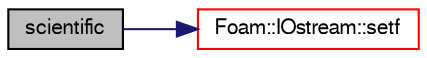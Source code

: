 digraph "scientific"
{
  bgcolor="transparent";
  edge [fontname="FreeSans",fontsize="10",labelfontname="FreeSans",labelfontsize="10"];
  node [fontname="FreeSans",fontsize="10",shape=record];
  rankdir="LR";
  Node21346 [label="scientific",height=0.2,width=0.4,color="black", fillcolor="grey75", style="filled", fontcolor="black"];
  Node21346 -> Node21347 [color="midnightblue",fontsize="10",style="solid",fontname="FreeSans"];
  Node21347 [label="Foam::IOstream::setf",height=0.2,width=0.4,color="red",URL="$a26226.html#a1666889b5cd4293d18eace0e70fa8a7a",tooltip="Set flags of stream. "];
}
